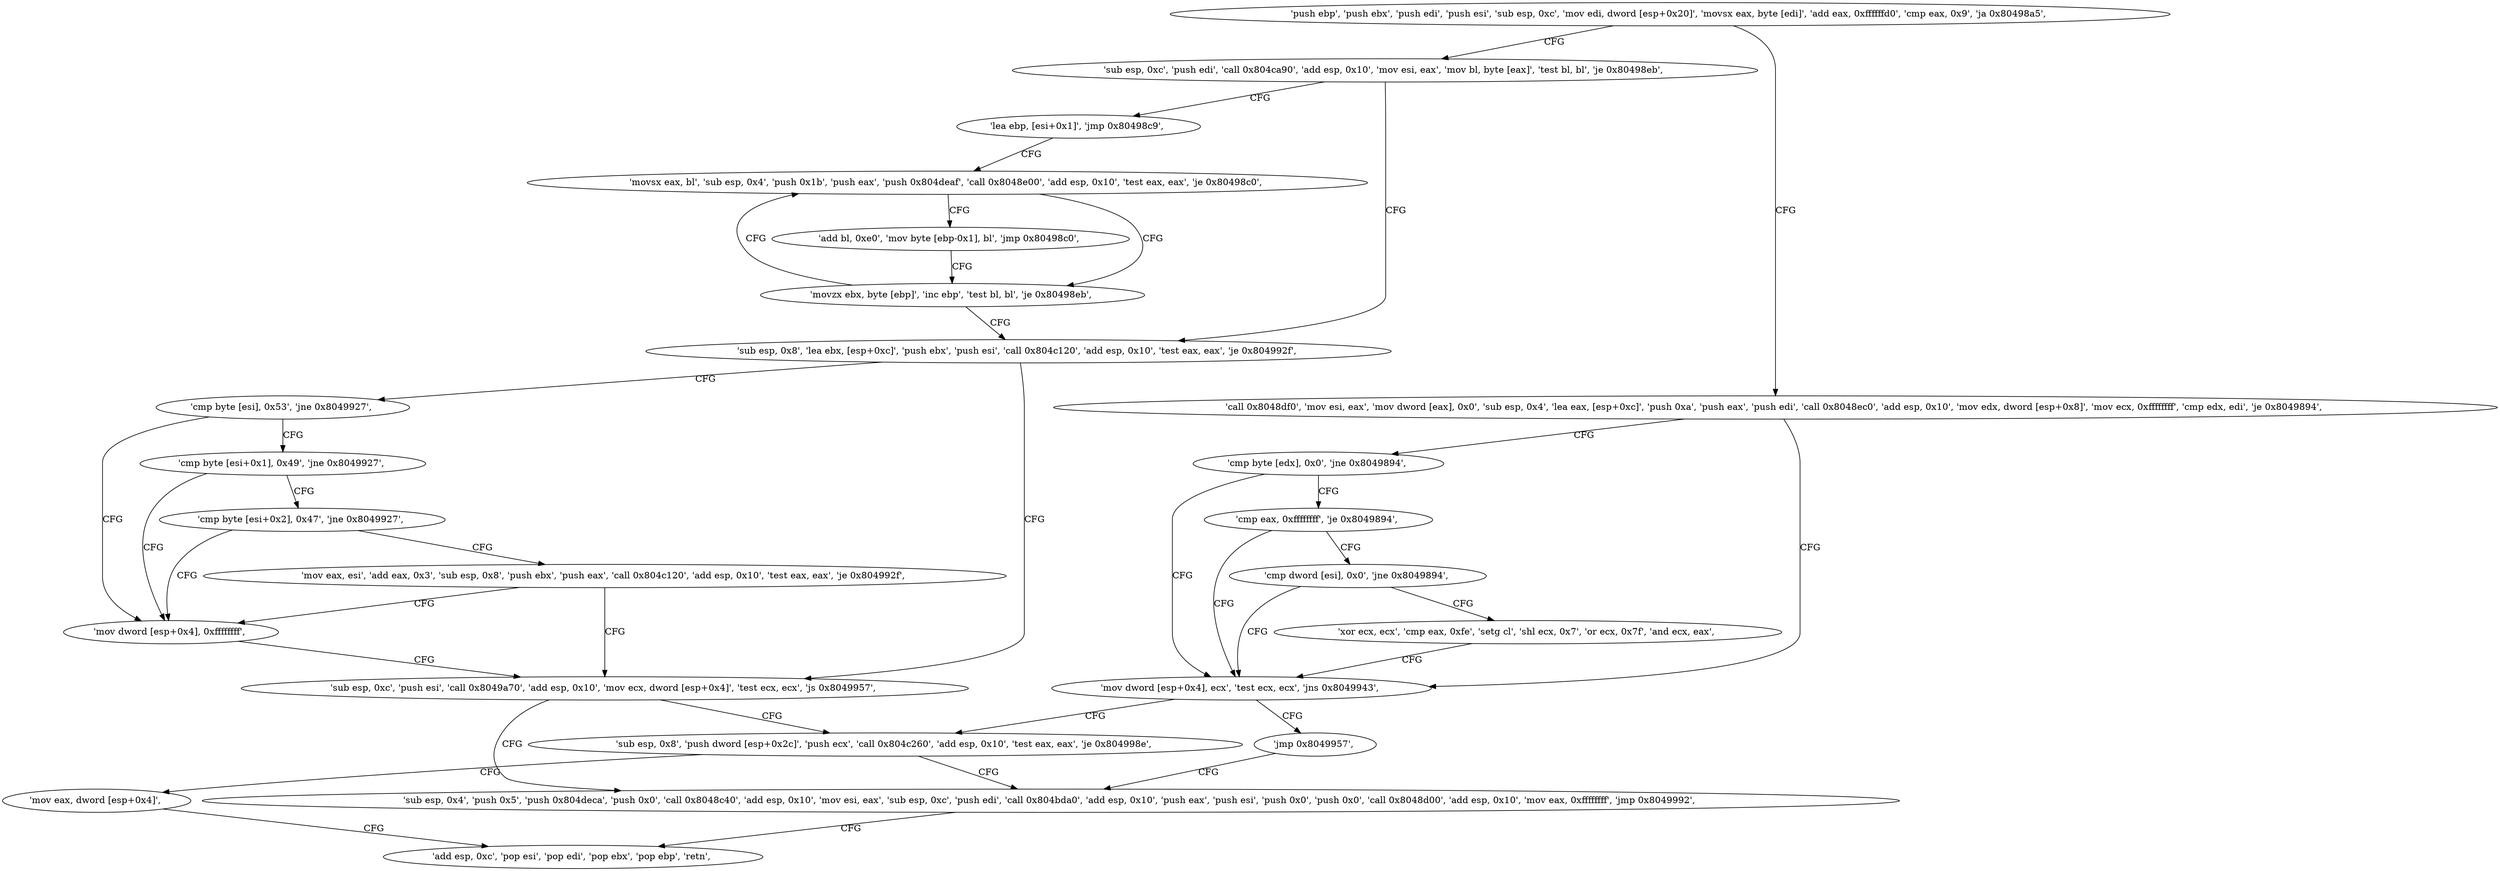digraph "func" {
"134518832" [label = "'push ebp', 'push ebx', 'push edi', 'push esi', 'sub esp, 0xc', 'mov edi, dword [esp+0x20]', 'movsx eax, byte [edi]', 'add eax, 0xffffffd0', 'cmp eax, 0x9', 'ja 0x80498a5', " ]
"134518949" [label = "'sub esp, 0xc', 'push edi', 'call 0x804ca90', 'add esp, 0x10', 'mov esi, eax', 'mov bl, byte [eax]', 'test bl, bl', 'je 0x80498eb', " ]
"134518854" [label = "'call 0x8048df0', 'mov esi, eax', 'mov dword [eax], 0x0', 'sub esp, 0x4', 'lea eax, [esp+0xc]', 'push 0xa', 'push eax', 'push edi', 'call 0x8048ec0', 'add esp, 0x10', 'mov edx, dword [esp+0x8]', 'mov ecx, 0xffffffff', 'cmp edx, edi', 'je 0x8049894', " ]
"134519019" [label = "'sub esp, 0x8', 'lea ebx, [esp+0xc]', 'push ebx', 'push esi', 'call 0x804c120', 'add esp, 0x10', 'test eax, eax', 'je 0x804992f', " ]
"134518969" [label = "'lea ebp, [esi+0x1]', 'jmp 0x80498c9', " ]
"134518932" [label = "'mov dword [esp+0x4], ecx', 'test ecx, ecx', 'jns 0x8049943', " ]
"134518899" [label = "'cmp byte [edx], 0x0', 'jne 0x8049894', " ]
"134519087" [label = "'sub esp, 0xc', 'push esi', 'call 0x8049a70', 'add esp, 0x10', 'mov ecx, dword [esp+0x4]', 'test ecx, ecx', 'js 0x8049957', " ]
"134519040" [label = "'cmp byte [esi], 0x53', 'jne 0x8049927', " ]
"134518985" [label = "'movsx eax, bl', 'sub esp, 0x4', 'push 0x1b', 'push eax', 'push 0x804deaf', 'call 0x8048e00', 'add esp, 0x10', 'test eax, eax', 'je 0x80498c0', " ]
"134519107" [label = "'sub esp, 0x8', 'push dword [esp+0x2c]', 'push ecx', 'call 0x804c260', 'add esp, 0x10', 'test eax, eax', 'je 0x804998e', " ]
"134518944" [label = "'jmp 0x8049957', " ]
"134518904" [label = "'cmp eax, 0xffffffff', 'je 0x8049894', " ]
"134519127" [label = "'sub esp, 0x4', 'push 0x5', 'push 0x804deca', 'push 0x0', 'call 0x8048c40', 'add esp, 0x10', 'mov esi, eax', 'sub esp, 0xc', 'push edi', 'call 0x804bda0', 'add esp, 0x10', 'push eax', 'push esi', 'push 0x0', 'push 0x0', 'call 0x8048d00', 'add esp, 0x10', 'mov eax, 0xffffffff', 'jmp 0x8049992', " ]
"134519079" [label = "'mov dword [esp+0x4], 0xffffffff', " ]
"134519045" [label = "'cmp byte [esi+0x1], 0x49', 'jne 0x8049927', " ]
"134518976" [label = "'movzx ebx, byte [ebp]', 'inc ebp', 'test bl, bl', 'je 0x80498eb', " ]
"134519011" [label = "'add bl, 0xe0', 'mov byte [ebp-0x1], bl', 'jmp 0x80498c0', " ]
"134519182" [label = "'mov eax, dword [esp+0x4]', " ]
"134518909" [label = "'cmp dword [esi], 0x0', 'jne 0x8049894', " ]
"134519186" [label = "'add esp, 0xc', 'pop esi', 'pop edi', 'pop ebx', 'pop ebp', 'retn', " ]
"134519051" [label = "'cmp byte [esi+0x2], 0x47', 'jne 0x8049927', " ]
"134518914" [label = "'xor ecx, ecx', 'cmp eax, 0xfe', 'setg cl', 'shl ecx, 0x7', 'or ecx, 0x7f', 'and ecx, eax', " ]
"134519057" [label = "'mov eax, esi', 'add eax, 0x3', 'sub esp, 0x8', 'push ebx', 'push eax', 'call 0x804c120', 'add esp, 0x10', 'test eax, eax', 'je 0x804992f', " ]
"134518832" -> "134518949" [ label = "CFG" ]
"134518832" -> "134518854" [ label = "CFG" ]
"134518949" -> "134519019" [ label = "CFG" ]
"134518949" -> "134518969" [ label = "CFG" ]
"134518854" -> "134518932" [ label = "CFG" ]
"134518854" -> "134518899" [ label = "CFG" ]
"134519019" -> "134519087" [ label = "CFG" ]
"134519019" -> "134519040" [ label = "CFG" ]
"134518969" -> "134518985" [ label = "CFG" ]
"134518932" -> "134519107" [ label = "CFG" ]
"134518932" -> "134518944" [ label = "CFG" ]
"134518899" -> "134518932" [ label = "CFG" ]
"134518899" -> "134518904" [ label = "CFG" ]
"134519087" -> "134519127" [ label = "CFG" ]
"134519087" -> "134519107" [ label = "CFG" ]
"134519040" -> "134519079" [ label = "CFG" ]
"134519040" -> "134519045" [ label = "CFG" ]
"134518985" -> "134518976" [ label = "CFG" ]
"134518985" -> "134519011" [ label = "CFG" ]
"134519107" -> "134519182" [ label = "CFG" ]
"134519107" -> "134519127" [ label = "CFG" ]
"134518944" -> "134519127" [ label = "CFG" ]
"134518904" -> "134518932" [ label = "CFG" ]
"134518904" -> "134518909" [ label = "CFG" ]
"134519127" -> "134519186" [ label = "CFG" ]
"134519079" -> "134519087" [ label = "CFG" ]
"134519045" -> "134519079" [ label = "CFG" ]
"134519045" -> "134519051" [ label = "CFG" ]
"134518976" -> "134519019" [ label = "CFG" ]
"134518976" -> "134518985" [ label = "CFG" ]
"134519011" -> "134518976" [ label = "CFG" ]
"134519182" -> "134519186" [ label = "CFG" ]
"134518909" -> "134518932" [ label = "CFG" ]
"134518909" -> "134518914" [ label = "CFG" ]
"134519051" -> "134519079" [ label = "CFG" ]
"134519051" -> "134519057" [ label = "CFG" ]
"134518914" -> "134518932" [ label = "CFG" ]
"134519057" -> "134519087" [ label = "CFG" ]
"134519057" -> "134519079" [ label = "CFG" ]
}
